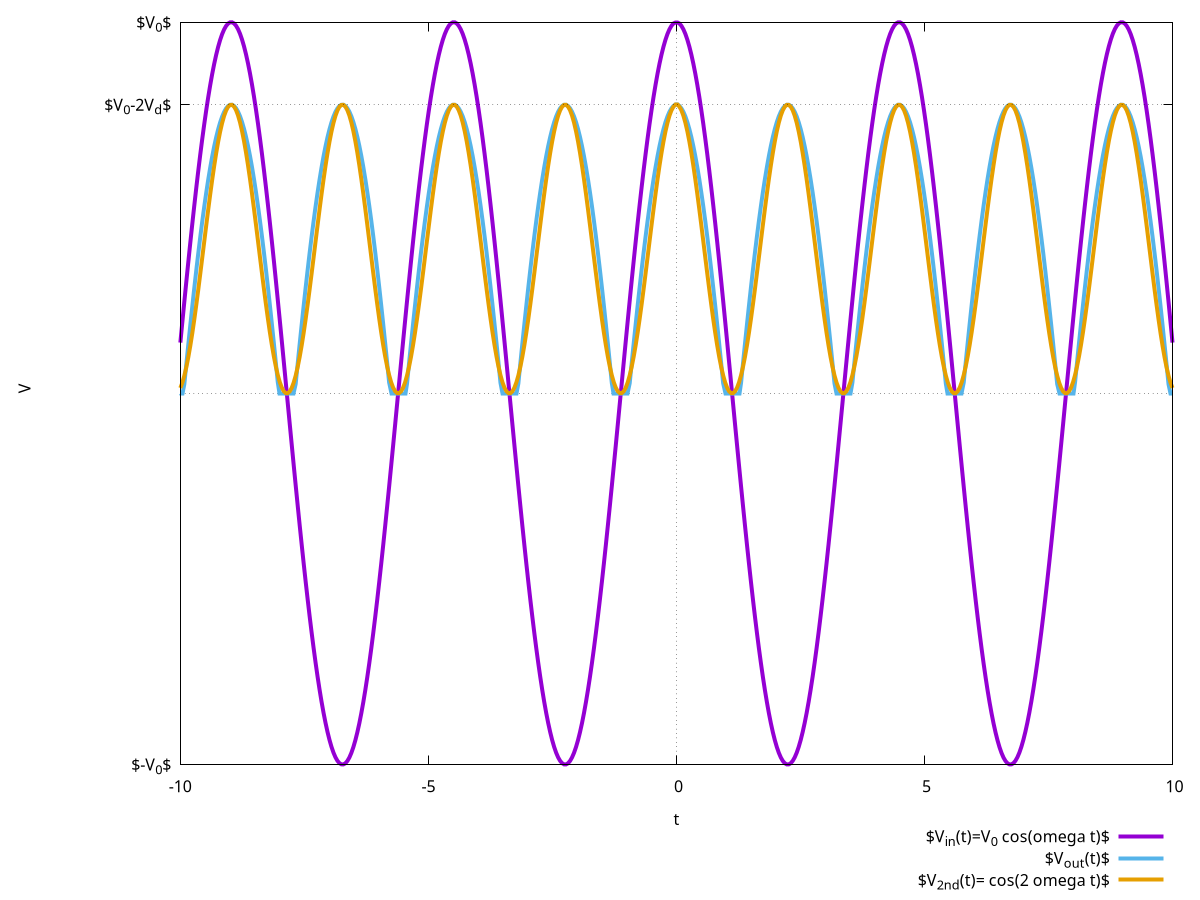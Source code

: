#set terminal postscript enhanced color solid 24
#set output 'full_wave_rectifier_as_doubler.eps'
set terminal epslatex standalone clip size 6.0,2.8 \
	header \
		"\\usepackage{amsmath} \n \\usepackage[helvet]{sfmath} " \
	color colortext font 'phv' 10


linewidth=4
pointsize=1
arrowwidth=2
#set style line 0 lt 0 lw linewidth pt 0 ps pointsize
set style line 1 lc rgb "black"  lw linewidth/4 pt 7  ps pointsize  #circle
#set style line 1 lt 1 lw linewidth pt 7  ps pointsize  #circle
set style line 2 lt 1 lw linewidth pt 13 ps pointsize  #diamond
set style line 3 lt 3 lw linewidth pt 9  ps pointsize  #triangle up
set style line 4 lt 4 lw linewidth pt 11 ps pointsize  #triangle down
set style line 5 lt 5 lw linewidth pt 5  ps pointsize  #square
set style line 6 lt 1 lw linewidth pt 6  ps pointsize  #circle hollow
set style line 7 lt 2 lw linewidth pt 12 ps pointsize  #diamond hollow 
set style line 8 lt 8 lw linewidth pt 8  ps pointsize  #triangle up hollow 
set style line 9 lt 9 lw linewidth pt 10 ps pointsize  #triangle down hollow


V0=18;
Vd=2
w=1.4
Vin(t)=V0*cos(w*t)
Vout(t)=(abs(Vin(t))-2*Vd)>0?(abs(Vin(t))-2*Vd):0
V_2nd(t)=(V0-2*Vd)/2 + (V0-2*Vd)/2*cos(2*w*t)


set samples 500
set xlabel 't'
#set ylabel 'V'
set label 1 'V' at screen .02, graph .5 rotate by 90
set xzeroaxis
set yzeroaxis
set key  bmargin
set lmargin screen .15

set ytics ('$-V_{0}$' -V0, '$V_{0}$' V0,  '$V_{0}-2V_d$' (V0-2*Vd) )

plot  \
 Vin(x) t '$V_{in}(t)=V_0 \cos(\omega t)$' w l ls 2 \
, Vout(x) t '$V_{out}(t)$' w l ls 3 \
, V_2nd(x) t '$V_{2nd}(t)= cos(2 \omega t)$' w l ls 4 \
, V0-2*Vd t '' w l ls 0


